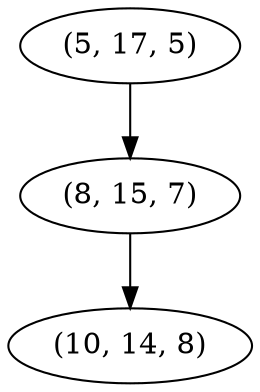 digraph tree {
    "(5, 17, 5)";
    "(8, 15, 7)";
    "(10, 14, 8)";
    "(5, 17, 5)" -> "(8, 15, 7)";
    "(8, 15, 7)" -> "(10, 14, 8)";
}
